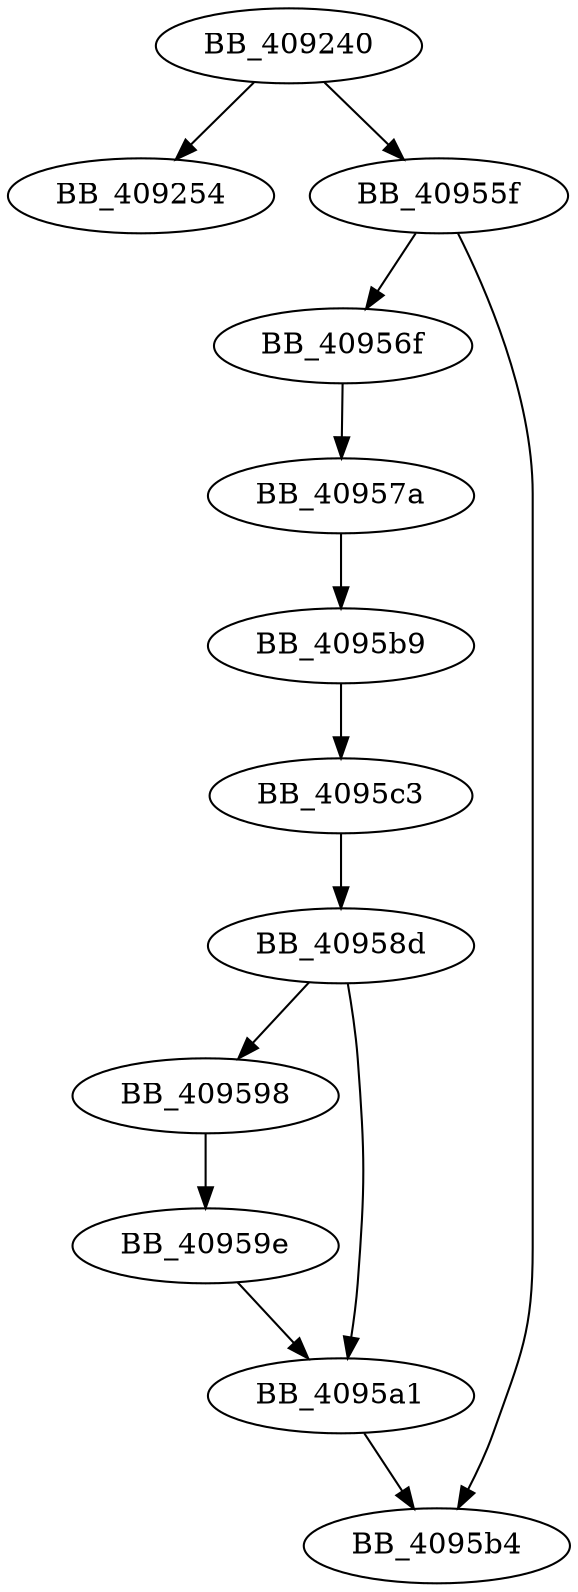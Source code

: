 DiGraph sub_409240{
BB_409240->BB_409254
BB_409240->BB_40955f
BB_40955f->BB_40956f
BB_40955f->BB_4095b4
BB_40956f->BB_40957a
BB_40957a->BB_4095b9
BB_40958d->BB_409598
BB_40958d->BB_4095a1
BB_409598->BB_40959e
BB_40959e->BB_4095a1
BB_4095a1->BB_4095b4
BB_4095b9->BB_4095c3
BB_4095c3->BB_40958d
}
